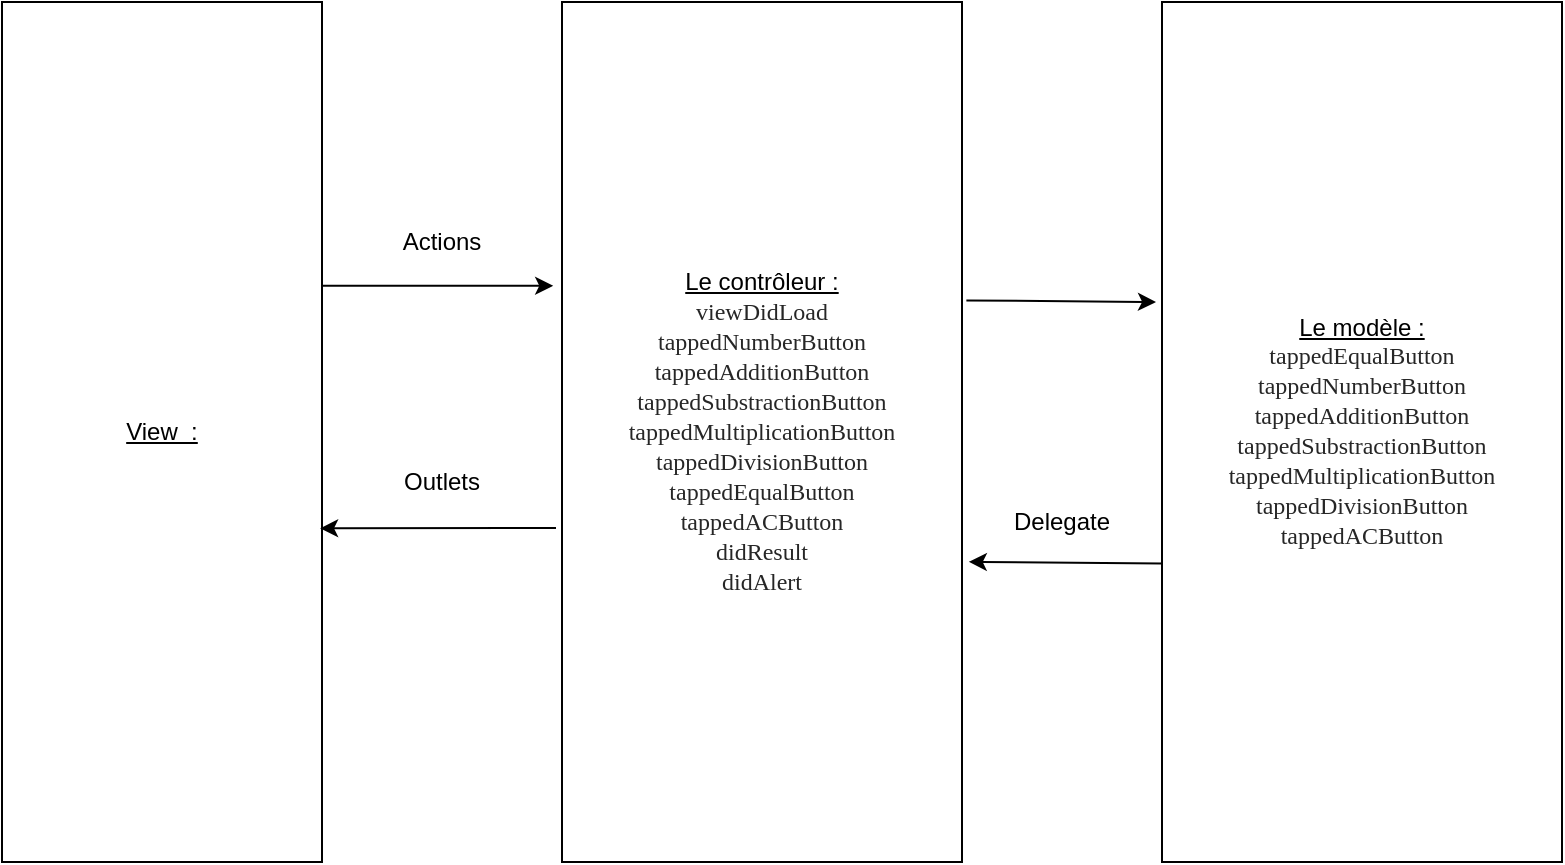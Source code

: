 <mxfile version="14.7.3"><diagram id="1ojw8w-_ky-b3hiHCZD_" name="Page-1"><mxGraphModel dx="946" dy="620" grid="1" gridSize="10" guides="1" tooltips="1" connect="1" arrows="1" fold="1" page="1" pageScale="1" pageWidth="827" pageHeight="1169" math="0" shadow="0"><root><mxCell id="0"/><mxCell id="1" parent="0"/><mxCell id="zNCo9qTUlTguz3UXdjSG-1" value="&lt;u&gt;View &amp;nbsp;:&lt;/u&gt;" style="rounded=0;whiteSpace=wrap;html=1;" parent="1" vertex="1"><mxGeometry x="40" y="80" width="160" height="430" as="geometry"/></mxCell><mxCell id="zNCo9qTUlTguz3UXdjSG-2" value="&lt;u&gt;Le contrôleur :&lt;br&gt;&lt;/u&gt;&lt;p style=&quot;margin: 0px ; font-stretch: normal ; line-height: normal ; font-family: &amp;#34;menlo&amp;#34; ; color: rgba(0 , 0 , 0 , 0.85) ; background-color: rgb(255 , 255 , 255)&quot;&gt;viewDidLoad&lt;/p&gt;&lt;p style=&quot;margin: 0px ; font-stretch: normal ; line-height: normal ; font-family: &amp;#34;menlo&amp;#34; ; color: rgba(0 , 0 , 0 , 0.85) ; background-color: rgb(255 , 255 , 255)&quot;&gt;tappedNumberButton&lt;/p&gt;&lt;p style=&quot;margin: 0px ; font-stretch: normal ; line-height: normal ; font-family: &amp;#34;menlo&amp;#34; ; color: rgba(0 , 0 , 0 , 0.85) ; background-color: rgb(255 , 255 , 255)&quot;&gt;tappedAdditionButton&lt;/p&gt;&lt;p style=&quot;margin: 0px ; font-stretch: normal ; line-height: normal ; font-family: &amp;#34;menlo&amp;#34; ; color: rgba(0 , 0 , 0 , 0.85) ; background-color: rgb(255 , 255 , 255)&quot;&gt;tappedSubstractionButton&lt;/p&gt;&lt;p style=&quot;margin: 0px ; font-stretch: normal ; line-height: normal ; font-family: &amp;#34;menlo&amp;#34; ; color: rgba(0 , 0 , 0 , 0.85) ; background-color: rgb(255 , 255 , 255)&quot;&gt;tappedMultiplicationButton&lt;/p&gt;&lt;p style=&quot;margin: 0px ; font-stretch: normal ; line-height: normal ; font-family: &amp;#34;menlo&amp;#34; ; color: rgba(0 , 0 , 0 , 0.85) ; background-color: rgb(255 , 255 , 255)&quot;&gt;tappedDivisionButton&lt;/p&gt;&lt;p style=&quot;margin: 0px ; font-stretch: normal ; line-height: normal ; font-family: &amp;#34;menlo&amp;#34; ; color: rgba(0 , 0 , 0 , 0.85) ; background-color: rgb(255 , 255 , 255)&quot;&gt;tappedEqualButton&lt;/p&gt;&lt;p style=&quot;margin: 0px ; font-stretch: normal ; line-height: normal ; font-family: &amp;#34;menlo&amp;#34; ; color: rgba(0 , 0 , 0 , 0.85) ; background-color: rgb(255 , 255 , 255)&quot;&gt;tappedACButton&lt;/p&gt;&lt;p style=&quot;margin: 0px ; font-stretch: normal ; line-height: normal ; font-family: &amp;#34;menlo&amp;#34; ; color: rgba(0 , 0 , 0 , 0.85) ; background-color: rgb(255 , 255 , 255)&quot;&gt;didResult&lt;/p&gt;&lt;p style=&quot;margin: 0px ; font-stretch: normal ; line-height: normal ; font-family: &amp;#34;menlo&amp;#34; ; color: rgba(0 , 0 , 0 , 0.85) ; background-color: rgb(255 , 255 , 255)&quot;&gt;didAlert&lt;/p&gt;" style="rounded=0;whiteSpace=wrap;html=1;" parent="1" vertex="1"><mxGeometry x="320" y="80" width="200" height="430" as="geometry"/></mxCell><mxCell id="zNCo9qTUlTguz3UXdjSG-3" value="&lt;u&gt;Le modèle :&lt;br&gt;&lt;/u&gt;&lt;p style=&quot;margin: 0px ; font-stretch: normal ; line-height: normal ; font-family: &amp;#34;menlo&amp;#34; ; color: rgba(0 , 0 , 0 , 0.85) ; background-color: rgb(255 , 255 , 255)&quot;&gt;tappedEqualButton&lt;/p&gt;&lt;p style=&quot;margin: 0px ; font-stretch: normal ; line-height: normal ; font-family: &amp;#34;menlo&amp;#34; ; color: rgba(0 , 0 , 0 , 0.85) ; background-color: rgb(255 , 255 , 255)&quot;&gt;tappedNumberButton&lt;/p&gt;&lt;p style=&quot;margin: 0px ; font-stretch: normal ; line-height: normal ; font-family: &amp;#34;menlo&amp;#34; ; color: rgba(0 , 0 , 0 , 0.85) ; background-color: rgb(255 , 255 , 255)&quot;&gt;tappedAdditionButton&lt;/p&gt;&lt;p style=&quot;margin: 0px ; font-stretch: normal ; line-height: normal ; font-family: &amp;#34;menlo&amp;#34; ; color: rgba(0 , 0 , 0 , 0.85) ; background-color: rgb(255 , 255 , 255)&quot;&gt;tappedSubstractionButton&lt;/p&gt;&lt;p style=&quot;margin: 0px ; font-stretch: normal ; line-height: normal ; font-family: &amp;#34;menlo&amp;#34; ; color: rgba(0 , 0 , 0 , 0.85) ; background-color: rgb(255 , 255 , 255)&quot;&gt;tappedMultiplicationButton&lt;/p&gt;&lt;p style=&quot;margin: 0px ; font-stretch: normal ; line-height: normal ; font-family: &amp;#34;menlo&amp;#34; ; color: rgba(0 , 0 , 0 , 0.85) ; background-color: rgb(255 , 255 , 255)&quot;&gt;tappedDivisionButton&lt;/p&gt;&lt;p style=&quot;margin: 0px ; font-stretch: normal ; line-height: normal ; font-family: &amp;#34;menlo&amp;#34; ; color: rgba(0 , 0 , 0 , 0.85) ; background-color: rgb(255 , 255 , 255)&quot;&gt;tappedACButton&lt;/p&gt;" style="rounded=0;whiteSpace=wrap;html=1;" parent="1" vertex="1"><mxGeometry x="620" y="80" width="200" height="430" as="geometry"/></mxCell><mxCell id="zNCo9qTUlTguz3UXdjSG-4" value="" style="endArrow=classic;html=1;entryX=0.994;entryY=0.612;entryDx=0;entryDy=0;entryPerimeter=0;" parent="1" target="zNCo9qTUlTguz3UXdjSG-1" edge="1"><mxGeometry width="50" height="50" relative="1" as="geometry"><mxPoint x="317" y="343" as="sourcePoint"/><mxPoint x="440" y="290" as="targetPoint"/></mxGeometry></mxCell><mxCell id="zNCo9qTUlTguz3UXdjSG-5" value="" style="endArrow=classic;html=1;exitX=1;exitY=0.33;exitDx=0;exitDy=0;exitPerimeter=0;entryX=-0.022;entryY=0.33;entryDx=0;entryDy=0;entryPerimeter=0;" parent="1" source="zNCo9qTUlTguz3UXdjSG-1" target="zNCo9qTUlTguz3UXdjSG-2" edge="1"><mxGeometry width="50" height="50" relative="1" as="geometry"><mxPoint x="390" y="340" as="sourcePoint"/><mxPoint x="440" y="290" as="targetPoint"/></mxGeometry></mxCell><mxCell id="zNCo9qTUlTguz3UXdjSG-6" value="" style="endArrow=classic;html=1;exitX=1.011;exitY=0.347;exitDx=0;exitDy=0;exitPerimeter=0;" parent="1" source="zNCo9qTUlTguz3UXdjSG-2" edge="1"><mxGeometry width="50" height="50" relative="1" as="geometry"><mxPoint x="500" y="230" as="sourcePoint"/><mxPoint x="617" y="230" as="targetPoint"/></mxGeometry></mxCell><mxCell id="zNCo9qTUlTguz3UXdjSG-7" value="" style="endArrow=classic;html=1;exitX=0;exitY=0.653;exitDx=0;exitDy=0;exitPerimeter=0;entryX=1.017;entryY=0.651;entryDx=0;entryDy=0;entryPerimeter=0;" parent="1" source="zNCo9qTUlTguz3UXdjSG-3" target="zNCo9qTUlTguz3UXdjSG-2" edge="1"><mxGeometry width="50" height="50" relative="1" as="geometry"><mxPoint x="390" y="340" as="sourcePoint"/><mxPoint x="550" y="360" as="targetPoint"/></mxGeometry></mxCell><mxCell id="zNCo9qTUlTguz3UXdjSG-8" value="Delegate" style="text;html=1;strokeColor=none;fillColor=none;align=center;verticalAlign=middle;whiteSpace=wrap;rounded=0;" parent="1" vertex="1"><mxGeometry x="550" y="330" width="40" height="20" as="geometry"/></mxCell><mxCell id="zNCo9qTUlTguz3UXdjSG-9" value="Actions" style="text;html=1;strokeColor=none;fillColor=none;align=center;verticalAlign=middle;whiteSpace=wrap;rounded=0;" parent="1" vertex="1"><mxGeometry x="240" y="190" width="40" height="20" as="geometry"/></mxCell><mxCell id="zNCo9qTUlTguz3UXdjSG-13" value="Outlets" style="text;html=1;strokeColor=none;fillColor=none;align=center;verticalAlign=middle;whiteSpace=wrap;rounded=0;" parent="1" vertex="1"><mxGeometry x="240" y="310" width="40" height="20" as="geometry"/></mxCell></root></mxGraphModel></diagram></mxfile>
